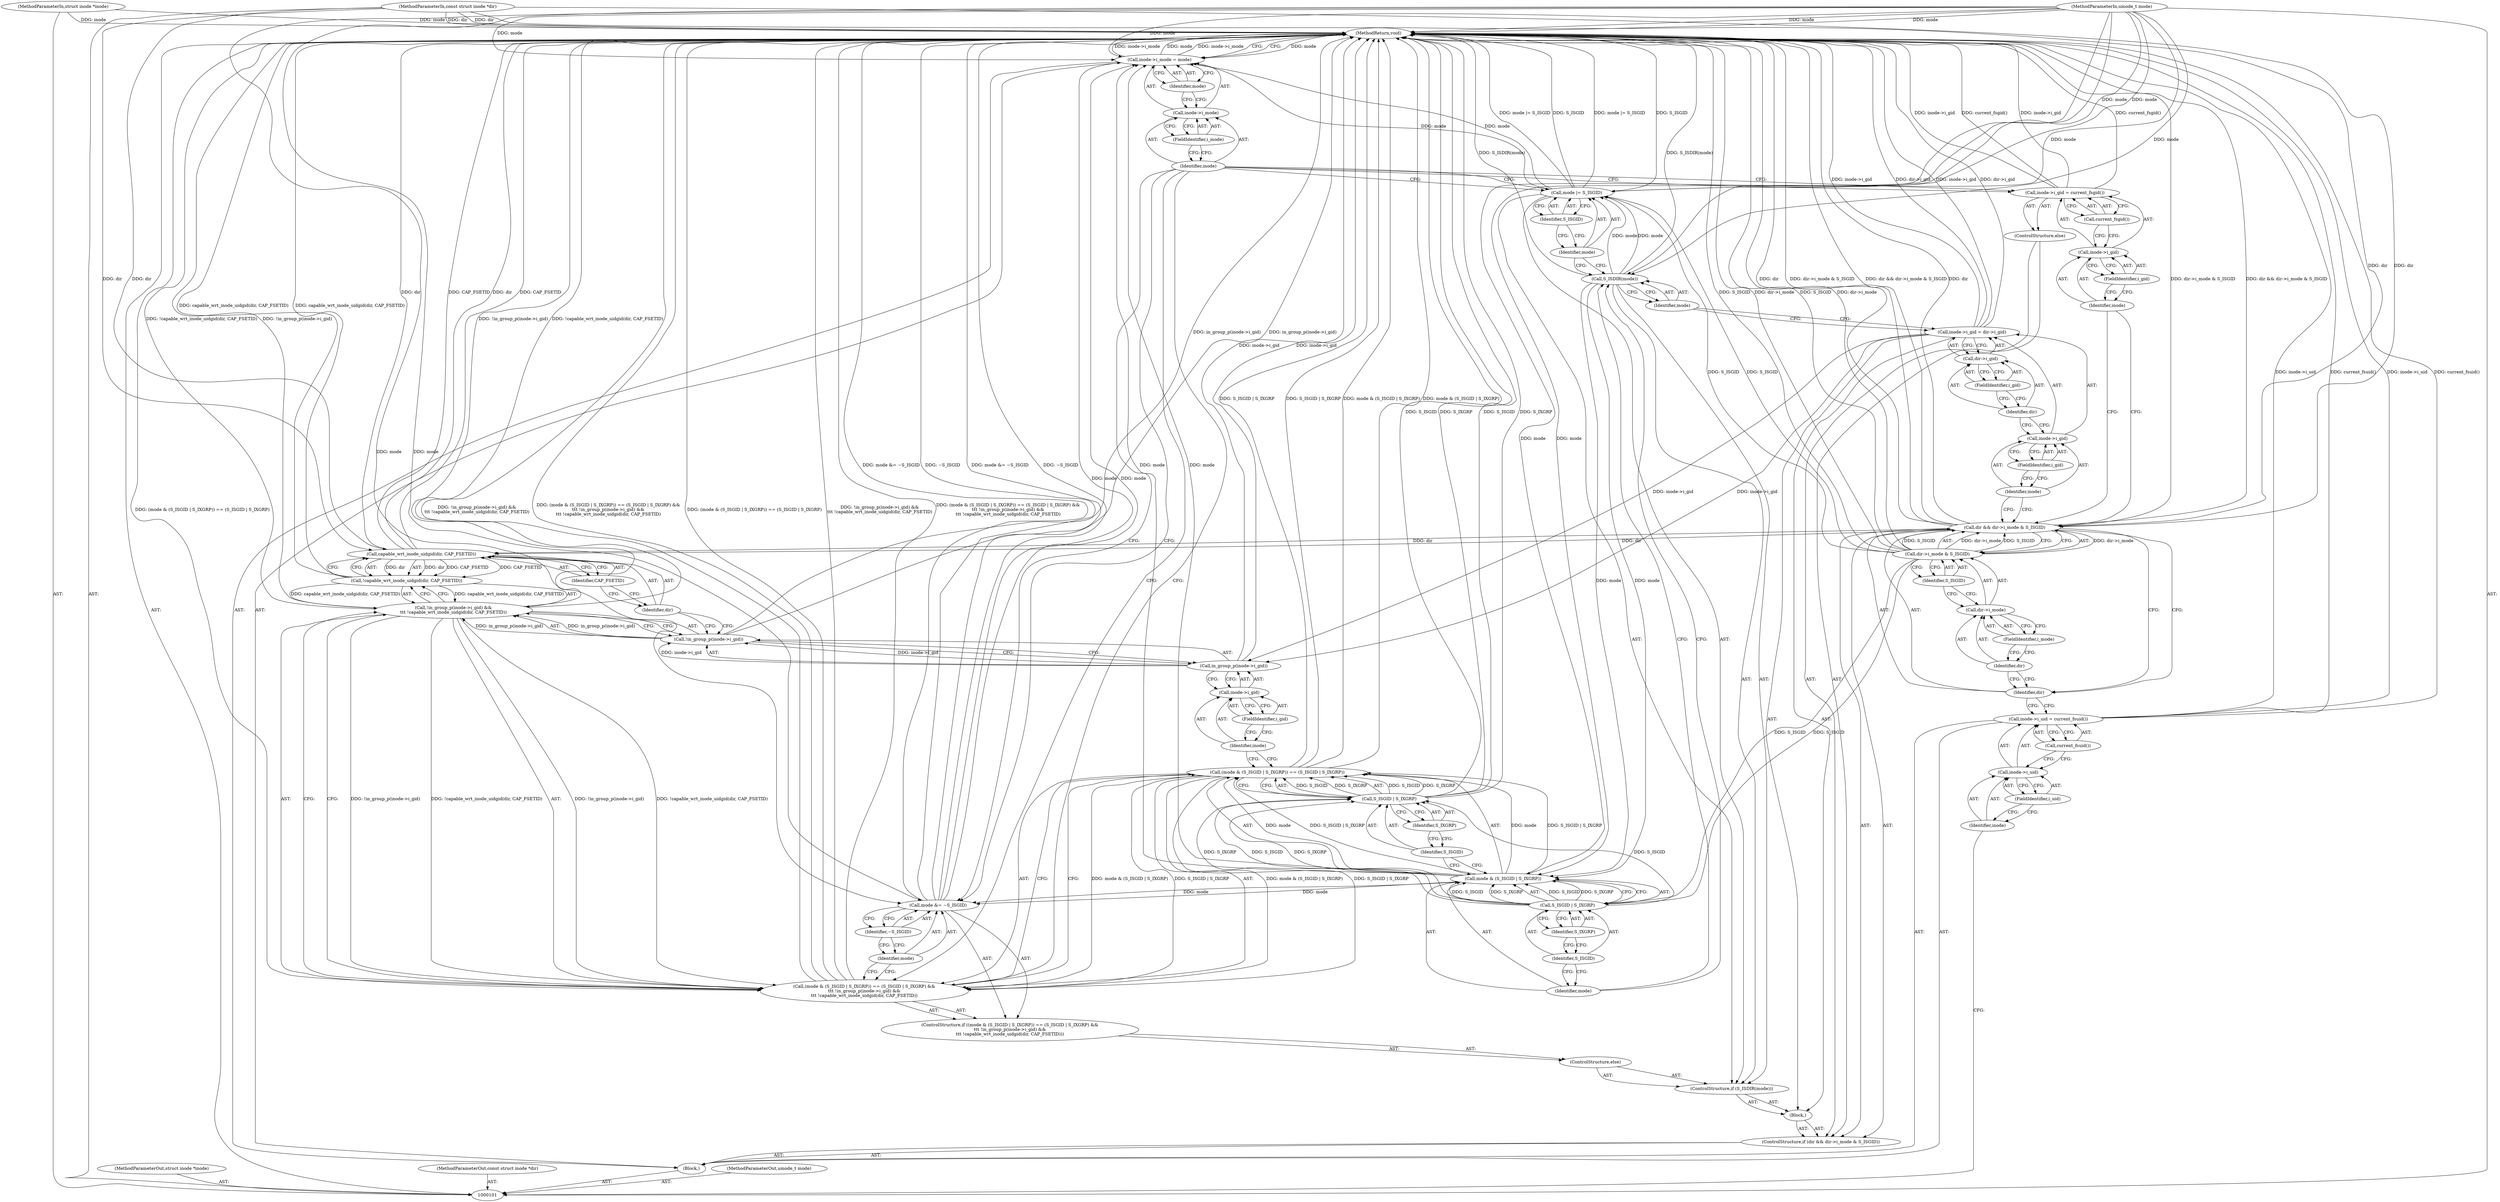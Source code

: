 digraph "0_linux_0fa3ecd87848c9c93c2c828ef4c3a8ca36ce46c7" {
"1000169" [label="(MethodReturn,void)"];
"1000102" [label="(MethodParameterIn,struct inode *inode)"];
"1000239" [label="(MethodParameterOut,struct inode *inode)"];
"1000103" [label="(MethodParameterIn,const struct inode *dir)"];
"1000240" [label="(MethodParameterOut,const struct inode *dir)"];
"1000132" [label="(Identifier,S_ISGID)"];
"1000130" [label="(Call,mode |= S_ISGID)"];
"1000131" [label="(Identifier,mode)"];
"1000135" [label="(Call,(mode & (S_ISGID | S_IXGRP)) == (S_ISGID | S_IXGRP) &&\n\t\t\t !in_group_p(inode->i_gid) &&\n\t\t\t !capable_wrt_inode_uidgid(dir, CAP_FSETID))"];
"1000136" [label="(Call,(mode & (S_ISGID | S_IXGRP)) == (S_ISGID | S_IXGRP))"];
"1000137" [label="(Call,mode & (S_ISGID | S_IXGRP))"];
"1000138" [label="(Identifier,mode)"];
"1000133" [label="(ControlStructure,else)"];
"1000139" [label="(Call,S_ISGID | S_IXGRP)"];
"1000140" [label="(Identifier,S_ISGID)"];
"1000141" [label="(Identifier,S_IXGRP)"];
"1000142" [label="(Call,S_ISGID | S_IXGRP)"];
"1000143" [label="(Identifier,S_ISGID)"];
"1000144" [label="(Identifier,S_IXGRP)"];
"1000134" [label="(ControlStructure,if ((mode & (S_ISGID | S_IXGRP)) == (S_ISGID | S_IXGRP) &&\n\t\t\t !in_group_p(inode->i_gid) &&\n\t\t\t !capable_wrt_inode_uidgid(dir, CAP_FSETID)))"];
"1000148" [label="(Call,inode->i_gid)"];
"1000149" [label="(Identifier,inode)"];
"1000150" [label="(FieldIdentifier,i_gid)"];
"1000145" [label="(Call,!in_group_p(inode->i_gid) &&\n\t\t\t !capable_wrt_inode_uidgid(dir, CAP_FSETID))"];
"1000146" [label="(Call,!in_group_p(inode->i_gid))"];
"1000147" [label="(Call,in_group_p(inode->i_gid))"];
"1000153" [label="(Identifier,dir)"];
"1000154" [label="(Identifier,CAP_FSETID)"];
"1000151" [label="(Call,!capable_wrt_inode_uidgid(dir, CAP_FSETID))"];
"1000152" [label="(Call,capable_wrt_inode_uidgid(dir, CAP_FSETID))"];
"1000157" [label="(Identifier,~S_ISGID)"];
"1000155" [label="(Call,mode &= ~S_ISGID)"];
"1000156" [label="(Identifier,mode)"];
"1000158" [label="(ControlStructure,else)"];
"1000162" [label="(FieldIdentifier,i_gid)"];
"1000163" [label="(Call,current_fsgid())"];
"1000159" [label="(Call,inode->i_gid = current_fsgid())"];
"1000160" [label="(Call,inode->i_gid)"];
"1000161" [label="(Identifier,inode)"];
"1000168" [label="(Identifier,mode)"];
"1000164" [label="(Call,inode->i_mode = mode)"];
"1000165" [label="(Call,inode->i_mode)"];
"1000166" [label="(Identifier,inode)"];
"1000167" [label="(FieldIdentifier,i_mode)"];
"1000104" [label="(MethodParameterIn,umode_t mode)"];
"1000241" [label="(MethodParameterOut,umode_t mode)"];
"1000105" [label="(Block,)"];
"1000110" [label="(Call,current_fsuid())"];
"1000106" [label="(Call,inode->i_uid = current_fsuid())"];
"1000107" [label="(Call,inode->i_uid)"];
"1000108" [label="(Identifier,inode)"];
"1000109" [label="(FieldIdentifier,i_uid)"];
"1000114" [label="(Call,dir->i_mode & S_ISGID)"];
"1000115" [label="(Call,dir->i_mode)"];
"1000116" [label="(Identifier,dir)"];
"1000117" [label="(FieldIdentifier,i_mode)"];
"1000111" [label="(ControlStructure,if (dir && dir->i_mode & S_ISGID))"];
"1000118" [label="(Identifier,S_ISGID)"];
"1000119" [label="(Block,)"];
"1000112" [label="(Call,dir && dir->i_mode & S_ISGID)"];
"1000113" [label="(Identifier,dir)"];
"1000123" [label="(FieldIdentifier,i_gid)"];
"1000124" [label="(Call,dir->i_gid)"];
"1000125" [label="(Identifier,dir)"];
"1000126" [label="(FieldIdentifier,i_gid)"];
"1000120" [label="(Call,inode->i_gid = dir->i_gid)"];
"1000121" [label="(Call,inode->i_gid)"];
"1000122" [label="(Identifier,inode)"];
"1000129" [label="(Identifier,mode)"];
"1000127" [label="(ControlStructure,if (S_ISDIR(mode)))"];
"1000128" [label="(Call,S_ISDIR(mode))"];
"1000169" -> "1000101"  [label="AST: "];
"1000169" -> "1000164"  [label="CFG: "];
"1000136" -> "1000169"  [label="DDG: S_ISGID | S_IXGRP"];
"1000136" -> "1000169"  [label="DDG: mode & (S_ISGID | S_IXGRP)"];
"1000155" -> "1000169"  [label="DDG: ~S_ISGID"];
"1000155" -> "1000169"  [label="DDG: mode &= ~S_ISGID"];
"1000104" -> "1000169"  [label="DDG: mode"];
"1000130" -> "1000169"  [label="DDG: S_ISGID"];
"1000130" -> "1000169"  [label="DDG: mode |= S_ISGID"];
"1000151" -> "1000169"  [label="DDG: capable_wrt_inode_uidgid(dir, CAP_FSETID)"];
"1000147" -> "1000169"  [label="DDG: inode->i_gid"];
"1000152" -> "1000169"  [label="DDG: dir"];
"1000152" -> "1000169"  [label="DDG: CAP_FSETID"];
"1000114" -> "1000169"  [label="DDG: S_ISGID"];
"1000114" -> "1000169"  [label="DDG: dir->i_mode"];
"1000128" -> "1000169"  [label="DDG: S_ISDIR(mode)"];
"1000146" -> "1000169"  [label="DDG: in_group_p(inode->i_gid)"];
"1000164" -> "1000169"  [label="DDG: mode"];
"1000164" -> "1000169"  [label="DDG: inode->i_mode"];
"1000106" -> "1000169"  [label="DDG: inode->i_uid"];
"1000106" -> "1000169"  [label="DDG: current_fsuid()"];
"1000145" -> "1000169"  [label="DDG: !capable_wrt_inode_uidgid(dir, CAP_FSETID)"];
"1000145" -> "1000169"  [label="DDG: !in_group_p(inode->i_gid)"];
"1000112" -> "1000169"  [label="DDG: dir->i_mode & S_ISGID"];
"1000112" -> "1000169"  [label="DDG: dir && dir->i_mode & S_ISGID"];
"1000112" -> "1000169"  [label="DDG: dir"];
"1000159" -> "1000169"  [label="DDG: inode->i_gid"];
"1000159" -> "1000169"  [label="DDG: current_fsgid()"];
"1000103" -> "1000169"  [label="DDG: dir"];
"1000142" -> "1000169"  [label="DDG: S_IXGRP"];
"1000142" -> "1000169"  [label="DDG: S_ISGID"];
"1000120" -> "1000169"  [label="DDG: inode->i_gid"];
"1000120" -> "1000169"  [label="DDG: dir->i_gid"];
"1000102" -> "1000169"  [label="DDG: inode"];
"1000135" -> "1000169"  [label="DDG: (mode & (S_ISGID | S_IXGRP)) == (S_ISGID | S_IXGRP) &&\n\t\t\t !in_group_p(inode->i_gid) &&\n\t\t\t !capable_wrt_inode_uidgid(dir, CAP_FSETID)"];
"1000135" -> "1000169"  [label="DDG: (mode & (S_ISGID | S_IXGRP)) == (S_ISGID | S_IXGRP)"];
"1000135" -> "1000169"  [label="DDG: !in_group_p(inode->i_gid) &&\n\t\t\t !capable_wrt_inode_uidgid(dir, CAP_FSETID)"];
"1000102" -> "1000101"  [label="AST: "];
"1000102" -> "1000169"  [label="DDG: inode"];
"1000239" -> "1000101"  [label="AST: "];
"1000103" -> "1000101"  [label="AST: "];
"1000103" -> "1000169"  [label="DDG: dir"];
"1000103" -> "1000112"  [label="DDG: dir"];
"1000103" -> "1000152"  [label="DDG: dir"];
"1000240" -> "1000101"  [label="AST: "];
"1000132" -> "1000130"  [label="AST: "];
"1000132" -> "1000131"  [label="CFG: "];
"1000130" -> "1000132"  [label="CFG: "];
"1000130" -> "1000127"  [label="AST: "];
"1000130" -> "1000132"  [label="CFG: "];
"1000131" -> "1000130"  [label="AST: "];
"1000132" -> "1000130"  [label="AST: "];
"1000166" -> "1000130"  [label="CFG: "];
"1000130" -> "1000169"  [label="DDG: S_ISGID"];
"1000130" -> "1000169"  [label="DDG: mode |= S_ISGID"];
"1000128" -> "1000130"  [label="DDG: mode"];
"1000104" -> "1000130"  [label="DDG: mode"];
"1000114" -> "1000130"  [label="DDG: S_ISGID"];
"1000130" -> "1000164"  [label="DDG: mode"];
"1000131" -> "1000130"  [label="AST: "];
"1000131" -> "1000128"  [label="CFG: "];
"1000132" -> "1000131"  [label="CFG: "];
"1000135" -> "1000134"  [label="AST: "];
"1000135" -> "1000136"  [label="CFG: "];
"1000135" -> "1000145"  [label="CFG: "];
"1000136" -> "1000135"  [label="AST: "];
"1000145" -> "1000135"  [label="AST: "];
"1000156" -> "1000135"  [label="CFG: "];
"1000166" -> "1000135"  [label="CFG: "];
"1000135" -> "1000169"  [label="DDG: (mode & (S_ISGID | S_IXGRP)) == (S_ISGID | S_IXGRP) &&\n\t\t\t !in_group_p(inode->i_gid) &&\n\t\t\t !capable_wrt_inode_uidgid(dir, CAP_FSETID)"];
"1000135" -> "1000169"  [label="DDG: (mode & (S_ISGID | S_IXGRP)) == (S_ISGID | S_IXGRP)"];
"1000135" -> "1000169"  [label="DDG: !in_group_p(inode->i_gid) &&\n\t\t\t !capable_wrt_inode_uidgid(dir, CAP_FSETID)"];
"1000136" -> "1000135"  [label="DDG: mode & (S_ISGID | S_IXGRP)"];
"1000136" -> "1000135"  [label="DDG: S_ISGID | S_IXGRP"];
"1000145" -> "1000135"  [label="DDG: !in_group_p(inode->i_gid)"];
"1000145" -> "1000135"  [label="DDG: !capable_wrt_inode_uidgid(dir, CAP_FSETID)"];
"1000136" -> "1000135"  [label="AST: "];
"1000136" -> "1000142"  [label="CFG: "];
"1000137" -> "1000136"  [label="AST: "];
"1000142" -> "1000136"  [label="AST: "];
"1000149" -> "1000136"  [label="CFG: "];
"1000135" -> "1000136"  [label="CFG: "];
"1000136" -> "1000169"  [label="DDG: S_ISGID | S_IXGRP"];
"1000136" -> "1000169"  [label="DDG: mode & (S_ISGID | S_IXGRP)"];
"1000136" -> "1000135"  [label="DDG: mode & (S_ISGID | S_IXGRP)"];
"1000136" -> "1000135"  [label="DDG: S_ISGID | S_IXGRP"];
"1000137" -> "1000136"  [label="DDG: mode"];
"1000137" -> "1000136"  [label="DDG: S_ISGID | S_IXGRP"];
"1000142" -> "1000136"  [label="DDG: S_ISGID"];
"1000142" -> "1000136"  [label="DDG: S_IXGRP"];
"1000137" -> "1000136"  [label="AST: "];
"1000137" -> "1000139"  [label="CFG: "];
"1000138" -> "1000137"  [label="AST: "];
"1000139" -> "1000137"  [label="AST: "];
"1000143" -> "1000137"  [label="CFG: "];
"1000137" -> "1000136"  [label="DDG: mode"];
"1000137" -> "1000136"  [label="DDG: S_ISGID | S_IXGRP"];
"1000128" -> "1000137"  [label="DDG: mode"];
"1000104" -> "1000137"  [label="DDG: mode"];
"1000139" -> "1000137"  [label="DDG: S_ISGID"];
"1000139" -> "1000137"  [label="DDG: S_IXGRP"];
"1000137" -> "1000155"  [label="DDG: mode"];
"1000137" -> "1000164"  [label="DDG: mode"];
"1000138" -> "1000137"  [label="AST: "];
"1000138" -> "1000128"  [label="CFG: "];
"1000140" -> "1000138"  [label="CFG: "];
"1000133" -> "1000127"  [label="AST: "];
"1000134" -> "1000133"  [label="AST: "];
"1000139" -> "1000137"  [label="AST: "];
"1000139" -> "1000141"  [label="CFG: "];
"1000140" -> "1000139"  [label="AST: "];
"1000141" -> "1000139"  [label="AST: "];
"1000137" -> "1000139"  [label="CFG: "];
"1000139" -> "1000137"  [label="DDG: S_ISGID"];
"1000139" -> "1000137"  [label="DDG: S_IXGRP"];
"1000114" -> "1000139"  [label="DDG: S_ISGID"];
"1000139" -> "1000142"  [label="DDG: S_ISGID"];
"1000139" -> "1000142"  [label="DDG: S_IXGRP"];
"1000140" -> "1000139"  [label="AST: "];
"1000140" -> "1000138"  [label="CFG: "];
"1000141" -> "1000140"  [label="CFG: "];
"1000141" -> "1000139"  [label="AST: "];
"1000141" -> "1000140"  [label="CFG: "];
"1000139" -> "1000141"  [label="CFG: "];
"1000142" -> "1000136"  [label="AST: "];
"1000142" -> "1000144"  [label="CFG: "];
"1000143" -> "1000142"  [label="AST: "];
"1000144" -> "1000142"  [label="AST: "];
"1000136" -> "1000142"  [label="CFG: "];
"1000142" -> "1000169"  [label="DDG: S_IXGRP"];
"1000142" -> "1000169"  [label="DDG: S_ISGID"];
"1000142" -> "1000136"  [label="DDG: S_ISGID"];
"1000142" -> "1000136"  [label="DDG: S_IXGRP"];
"1000139" -> "1000142"  [label="DDG: S_ISGID"];
"1000139" -> "1000142"  [label="DDG: S_IXGRP"];
"1000143" -> "1000142"  [label="AST: "];
"1000143" -> "1000137"  [label="CFG: "];
"1000144" -> "1000143"  [label="CFG: "];
"1000144" -> "1000142"  [label="AST: "];
"1000144" -> "1000143"  [label="CFG: "];
"1000142" -> "1000144"  [label="CFG: "];
"1000134" -> "1000133"  [label="AST: "];
"1000135" -> "1000134"  [label="AST: "];
"1000155" -> "1000134"  [label="AST: "];
"1000148" -> "1000147"  [label="AST: "];
"1000148" -> "1000150"  [label="CFG: "];
"1000149" -> "1000148"  [label="AST: "];
"1000150" -> "1000148"  [label="AST: "];
"1000147" -> "1000148"  [label="CFG: "];
"1000149" -> "1000148"  [label="AST: "];
"1000149" -> "1000136"  [label="CFG: "];
"1000150" -> "1000149"  [label="CFG: "];
"1000150" -> "1000148"  [label="AST: "];
"1000150" -> "1000149"  [label="CFG: "];
"1000148" -> "1000150"  [label="CFG: "];
"1000145" -> "1000135"  [label="AST: "];
"1000145" -> "1000146"  [label="CFG: "];
"1000145" -> "1000151"  [label="CFG: "];
"1000146" -> "1000145"  [label="AST: "];
"1000151" -> "1000145"  [label="AST: "];
"1000135" -> "1000145"  [label="CFG: "];
"1000145" -> "1000169"  [label="DDG: !capable_wrt_inode_uidgid(dir, CAP_FSETID)"];
"1000145" -> "1000169"  [label="DDG: !in_group_p(inode->i_gid)"];
"1000145" -> "1000135"  [label="DDG: !in_group_p(inode->i_gid)"];
"1000145" -> "1000135"  [label="DDG: !capable_wrt_inode_uidgid(dir, CAP_FSETID)"];
"1000146" -> "1000145"  [label="DDG: in_group_p(inode->i_gid)"];
"1000151" -> "1000145"  [label="DDG: capable_wrt_inode_uidgid(dir, CAP_FSETID)"];
"1000146" -> "1000145"  [label="AST: "];
"1000146" -> "1000147"  [label="CFG: "];
"1000147" -> "1000146"  [label="AST: "];
"1000153" -> "1000146"  [label="CFG: "];
"1000145" -> "1000146"  [label="CFG: "];
"1000146" -> "1000169"  [label="DDG: in_group_p(inode->i_gid)"];
"1000146" -> "1000145"  [label="DDG: in_group_p(inode->i_gid)"];
"1000147" -> "1000146"  [label="DDG: inode->i_gid"];
"1000147" -> "1000146"  [label="AST: "];
"1000147" -> "1000148"  [label="CFG: "];
"1000148" -> "1000147"  [label="AST: "];
"1000146" -> "1000147"  [label="CFG: "];
"1000147" -> "1000169"  [label="DDG: inode->i_gid"];
"1000147" -> "1000146"  [label="DDG: inode->i_gid"];
"1000120" -> "1000147"  [label="DDG: inode->i_gid"];
"1000153" -> "1000152"  [label="AST: "];
"1000153" -> "1000146"  [label="CFG: "];
"1000154" -> "1000153"  [label="CFG: "];
"1000154" -> "1000152"  [label="AST: "];
"1000154" -> "1000153"  [label="CFG: "];
"1000152" -> "1000154"  [label="CFG: "];
"1000151" -> "1000145"  [label="AST: "];
"1000151" -> "1000152"  [label="CFG: "];
"1000152" -> "1000151"  [label="AST: "];
"1000145" -> "1000151"  [label="CFG: "];
"1000151" -> "1000169"  [label="DDG: capable_wrt_inode_uidgid(dir, CAP_FSETID)"];
"1000151" -> "1000145"  [label="DDG: capable_wrt_inode_uidgid(dir, CAP_FSETID)"];
"1000152" -> "1000151"  [label="DDG: dir"];
"1000152" -> "1000151"  [label="DDG: CAP_FSETID"];
"1000152" -> "1000151"  [label="AST: "];
"1000152" -> "1000154"  [label="CFG: "];
"1000153" -> "1000152"  [label="AST: "];
"1000154" -> "1000152"  [label="AST: "];
"1000151" -> "1000152"  [label="CFG: "];
"1000152" -> "1000169"  [label="DDG: dir"];
"1000152" -> "1000169"  [label="DDG: CAP_FSETID"];
"1000152" -> "1000151"  [label="DDG: dir"];
"1000152" -> "1000151"  [label="DDG: CAP_FSETID"];
"1000112" -> "1000152"  [label="DDG: dir"];
"1000103" -> "1000152"  [label="DDG: dir"];
"1000157" -> "1000155"  [label="AST: "];
"1000157" -> "1000156"  [label="CFG: "];
"1000155" -> "1000157"  [label="CFG: "];
"1000155" -> "1000134"  [label="AST: "];
"1000155" -> "1000157"  [label="CFG: "];
"1000156" -> "1000155"  [label="AST: "];
"1000157" -> "1000155"  [label="AST: "];
"1000166" -> "1000155"  [label="CFG: "];
"1000155" -> "1000169"  [label="DDG: ~S_ISGID"];
"1000155" -> "1000169"  [label="DDG: mode &= ~S_ISGID"];
"1000137" -> "1000155"  [label="DDG: mode"];
"1000104" -> "1000155"  [label="DDG: mode"];
"1000155" -> "1000164"  [label="DDG: mode"];
"1000156" -> "1000155"  [label="AST: "];
"1000156" -> "1000135"  [label="CFG: "];
"1000157" -> "1000156"  [label="CFG: "];
"1000158" -> "1000111"  [label="AST: "];
"1000159" -> "1000158"  [label="AST: "];
"1000162" -> "1000160"  [label="AST: "];
"1000162" -> "1000161"  [label="CFG: "];
"1000160" -> "1000162"  [label="CFG: "];
"1000163" -> "1000159"  [label="AST: "];
"1000163" -> "1000160"  [label="CFG: "];
"1000159" -> "1000163"  [label="CFG: "];
"1000159" -> "1000158"  [label="AST: "];
"1000159" -> "1000163"  [label="CFG: "];
"1000160" -> "1000159"  [label="AST: "];
"1000163" -> "1000159"  [label="AST: "];
"1000166" -> "1000159"  [label="CFG: "];
"1000159" -> "1000169"  [label="DDG: inode->i_gid"];
"1000159" -> "1000169"  [label="DDG: current_fsgid()"];
"1000160" -> "1000159"  [label="AST: "];
"1000160" -> "1000162"  [label="CFG: "];
"1000161" -> "1000160"  [label="AST: "];
"1000162" -> "1000160"  [label="AST: "];
"1000163" -> "1000160"  [label="CFG: "];
"1000161" -> "1000160"  [label="AST: "];
"1000161" -> "1000112"  [label="CFG: "];
"1000162" -> "1000161"  [label="CFG: "];
"1000168" -> "1000164"  [label="AST: "];
"1000168" -> "1000165"  [label="CFG: "];
"1000164" -> "1000168"  [label="CFG: "];
"1000164" -> "1000105"  [label="AST: "];
"1000164" -> "1000168"  [label="CFG: "];
"1000165" -> "1000164"  [label="AST: "];
"1000168" -> "1000164"  [label="AST: "];
"1000169" -> "1000164"  [label="CFG: "];
"1000164" -> "1000169"  [label="DDG: mode"];
"1000164" -> "1000169"  [label="DDG: inode->i_mode"];
"1000130" -> "1000164"  [label="DDG: mode"];
"1000155" -> "1000164"  [label="DDG: mode"];
"1000137" -> "1000164"  [label="DDG: mode"];
"1000104" -> "1000164"  [label="DDG: mode"];
"1000165" -> "1000164"  [label="AST: "];
"1000165" -> "1000167"  [label="CFG: "];
"1000166" -> "1000165"  [label="AST: "];
"1000167" -> "1000165"  [label="AST: "];
"1000168" -> "1000165"  [label="CFG: "];
"1000166" -> "1000165"  [label="AST: "];
"1000166" -> "1000130"  [label="CFG: "];
"1000166" -> "1000155"  [label="CFG: "];
"1000166" -> "1000135"  [label="CFG: "];
"1000166" -> "1000159"  [label="CFG: "];
"1000167" -> "1000166"  [label="CFG: "];
"1000167" -> "1000165"  [label="AST: "];
"1000167" -> "1000166"  [label="CFG: "];
"1000165" -> "1000167"  [label="CFG: "];
"1000104" -> "1000101"  [label="AST: "];
"1000104" -> "1000169"  [label="DDG: mode"];
"1000104" -> "1000128"  [label="DDG: mode"];
"1000104" -> "1000130"  [label="DDG: mode"];
"1000104" -> "1000137"  [label="DDG: mode"];
"1000104" -> "1000155"  [label="DDG: mode"];
"1000104" -> "1000164"  [label="DDG: mode"];
"1000241" -> "1000101"  [label="AST: "];
"1000105" -> "1000101"  [label="AST: "];
"1000106" -> "1000105"  [label="AST: "];
"1000111" -> "1000105"  [label="AST: "];
"1000164" -> "1000105"  [label="AST: "];
"1000110" -> "1000106"  [label="AST: "];
"1000110" -> "1000107"  [label="CFG: "];
"1000106" -> "1000110"  [label="CFG: "];
"1000106" -> "1000105"  [label="AST: "];
"1000106" -> "1000110"  [label="CFG: "];
"1000107" -> "1000106"  [label="AST: "];
"1000110" -> "1000106"  [label="AST: "];
"1000113" -> "1000106"  [label="CFG: "];
"1000106" -> "1000169"  [label="DDG: inode->i_uid"];
"1000106" -> "1000169"  [label="DDG: current_fsuid()"];
"1000107" -> "1000106"  [label="AST: "];
"1000107" -> "1000109"  [label="CFG: "];
"1000108" -> "1000107"  [label="AST: "];
"1000109" -> "1000107"  [label="AST: "];
"1000110" -> "1000107"  [label="CFG: "];
"1000108" -> "1000107"  [label="AST: "];
"1000108" -> "1000101"  [label="CFG: "];
"1000109" -> "1000108"  [label="CFG: "];
"1000109" -> "1000107"  [label="AST: "];
"1000109" -> "1000108"  [label="CFG: "];
"1000107" -> "1000109"  [label="CFG: "];
"1000114" -> "1000112"  [label="AST: "];
"1000114" -> "1000118"  [label="CFG: "];
"1000115" -> "1000114"  [label="AST: "];
"1000118" -> "1000114"  [label="AST: "];
"1000112" -> "1000114"  [label="CFG: "];
"1000114" -> "1000169"  [label="DDG: S_ISGID"];
"1000114" -> "1000169"  [label="DDG: dir->i_mode"];
"1000114" -> "1000112"  [label="DDG: dir->i_mode"];
"1000114" -> "1000112"  [label="DDG: S_ISGID"];
"1000114" -> "1000130"  [label="DDG: S_ISGID"];
"1000114" -> "1000139"  [label="DDG: S_ISGID"];
"1000115" -> "1000114"  [label="AST: "];
"1000115" -> "1000117"  [label="CFG: "];
"1000116" -> "1000115"  [label="AST: "];
"1000117" -> "1000115"  [label="AST: "];
"1000118" -> "1000115"  [label="CFG: "];
"1000116" -> "1000115"  [label="AST: "];
"1000116" -> "1000113"  [label="CFG: "];
"1000117" -> "1000116"  [label="CFG: "];
"1000117" -> "1000115"  [label="AST: "];
"1000117" -> "1000116"  [label="CFG: "];
"1000115" -> "1000117"  [label="CFG: "];
"1000111" -> "1000105"  [label="AST: "];
"1000112" -> "1000111"  [label="AST: "];
"1000119" -> "1000111"  [label="AST: "];
"1000158" -> "1000111"  [label="AST: "];
"1000118" -> "1000114"  [label="AST: "];
"1000118" -> "1000115"  [label="CFG: "];
"1000114" -> "1000118"  [label="CFG: "];
"1000119" -> "1000111"  [label="AST: "];
"1000120" -> "1000119"  [label="AST: "];
"1000127" -> "1000119"  [label="AST: "];
"1000112" -> "1000111"  [label="AST: "];
"1000112" -> "1000113"  [label="CFG: "];
"1000112" -> "1000114"  [label="CFG: "];
"1000113" -> "1000112"  [label="AST: "];
"1000114" -> "1000112"  [label="AST: "];
"1000122" -> "1000112"  [label="CFG: "];
"1000161" -> "1000112"  [label="CFG: "];
"1000112" -> "1000169"  [label="DDG: dir->i_mode & S_ISGID"];
"1000112" -> "1000169"  [label="DDG: dir && dir->i_mode & S_ISGID"];
"1000112" -> "1000169"  [label="DDG: dir"];
"1000103" -> "1000112"  [label="DDG: dir"];
"1000114" -> "1000112"  [label="DDG: dir->i_mode"];
"1000114" -> "1000112"  [label="DDG: S_ISGID"];
"1000112" -> "1000152"  [label="DDG: dir"];
"1000113" -> "1000112"  [label="AST: "];
"1000113" -> "1000106"  [label="CFG: "];
"1000116" -> "1000113"  [label="CFG: "];
"1000112" -> "1000113"  [label="CFG: "];
"1000123" -> "1000121"  [label="AST: "];
"1000123" -> "1000122"  [label="CFG: "];
"1000121" -> "1000123"  [label="CFG: "];
"1000124" -> "1000120"  [label="AST: "];
"1000124" -> "1000126"  [label="CFG: "];
"1000125" -> "1000124"  [label="AST: "];
"1000126" -> "1000124"  [label="AST: "];
"1000120" -> "1000124"  [label="CFG: "];
"1000125" -> "1000124"  [label="AST: "];
"1000125" -> "1000121"  [label="CFG: "];
"1000126" -> "1000125"  [label="CFG: "];
"1000126" -> "1000124"  [label="AST: "];
"1000126" -> "1000125"  [label="CFG: "];
"1000124" -> "1000126"  [label="CFG: "];
"1000120" -> "1000119"  [label="AST: "];
"1000120" -> "1000124"  [label="CFG: "];
"1000121" -> "1000120"  [label="AST: "];
"1000124" -> "1000120"  [label="AST: "];
"1000129" -> "1000120"  [label="CFG: "];
"1000120" -> "1000169"  [label="DDG: inode->i_gid"];
"1000120" -> "1000169"  [label="DDG: dir->i_gid"];
"1000120" -> "1000147"  [label="DDG: inode->i_gid"];
"1000121" -> "1000120"  [label="AST: "];
"1000121" -> "1000123"  [label="CFG: "];
"1000122" -> "1000121"  [label="AST: "];
"1000123" -> "1000121"  [label="AST: "];
"1000125" -> "1000121"  [label="CFG: "];
"1000122" -> "1000121"  [label="AST: "];
"1000122" -> "1000112"  [label="CFG: "];
"1000123" -> "1000122"  [label="CFG: "];
"1000129" -> "1000128"  [label="AST: "];
"1000129" -> "1000120"  [label="CFG: "];
"1000128" -> "1000129"  [label="CFG: "];
"1000127" -> "1000119"  [label="AST: "];
"1000128" -> "1000127"  [label="AST: "];
"1000130" -> "1000127"  [label="AST: "];
"1000133" -> "1000127"  [label="AST: "];
"1000128" -> "1000127"  [label="AST: "];
"1000128" -> "1000129"  [label="CFG: "];
"1000129" -> "1000128"  [label="AST: "];
"1000131" -> "1000128"  [label="CFG: "];
"1000138" -> "1000128"  [label="CFG: "];
"1000128" -> "1000169"  [label="DDG: S_ISDIR(mode)"];
"1000104" -> "1000128"  [label="DDG: mode"];
"1000128" -> "1000130"  [label="DDG: mode"];
"1000128" -> "1000137"  [label="DDG: mode"];
}
